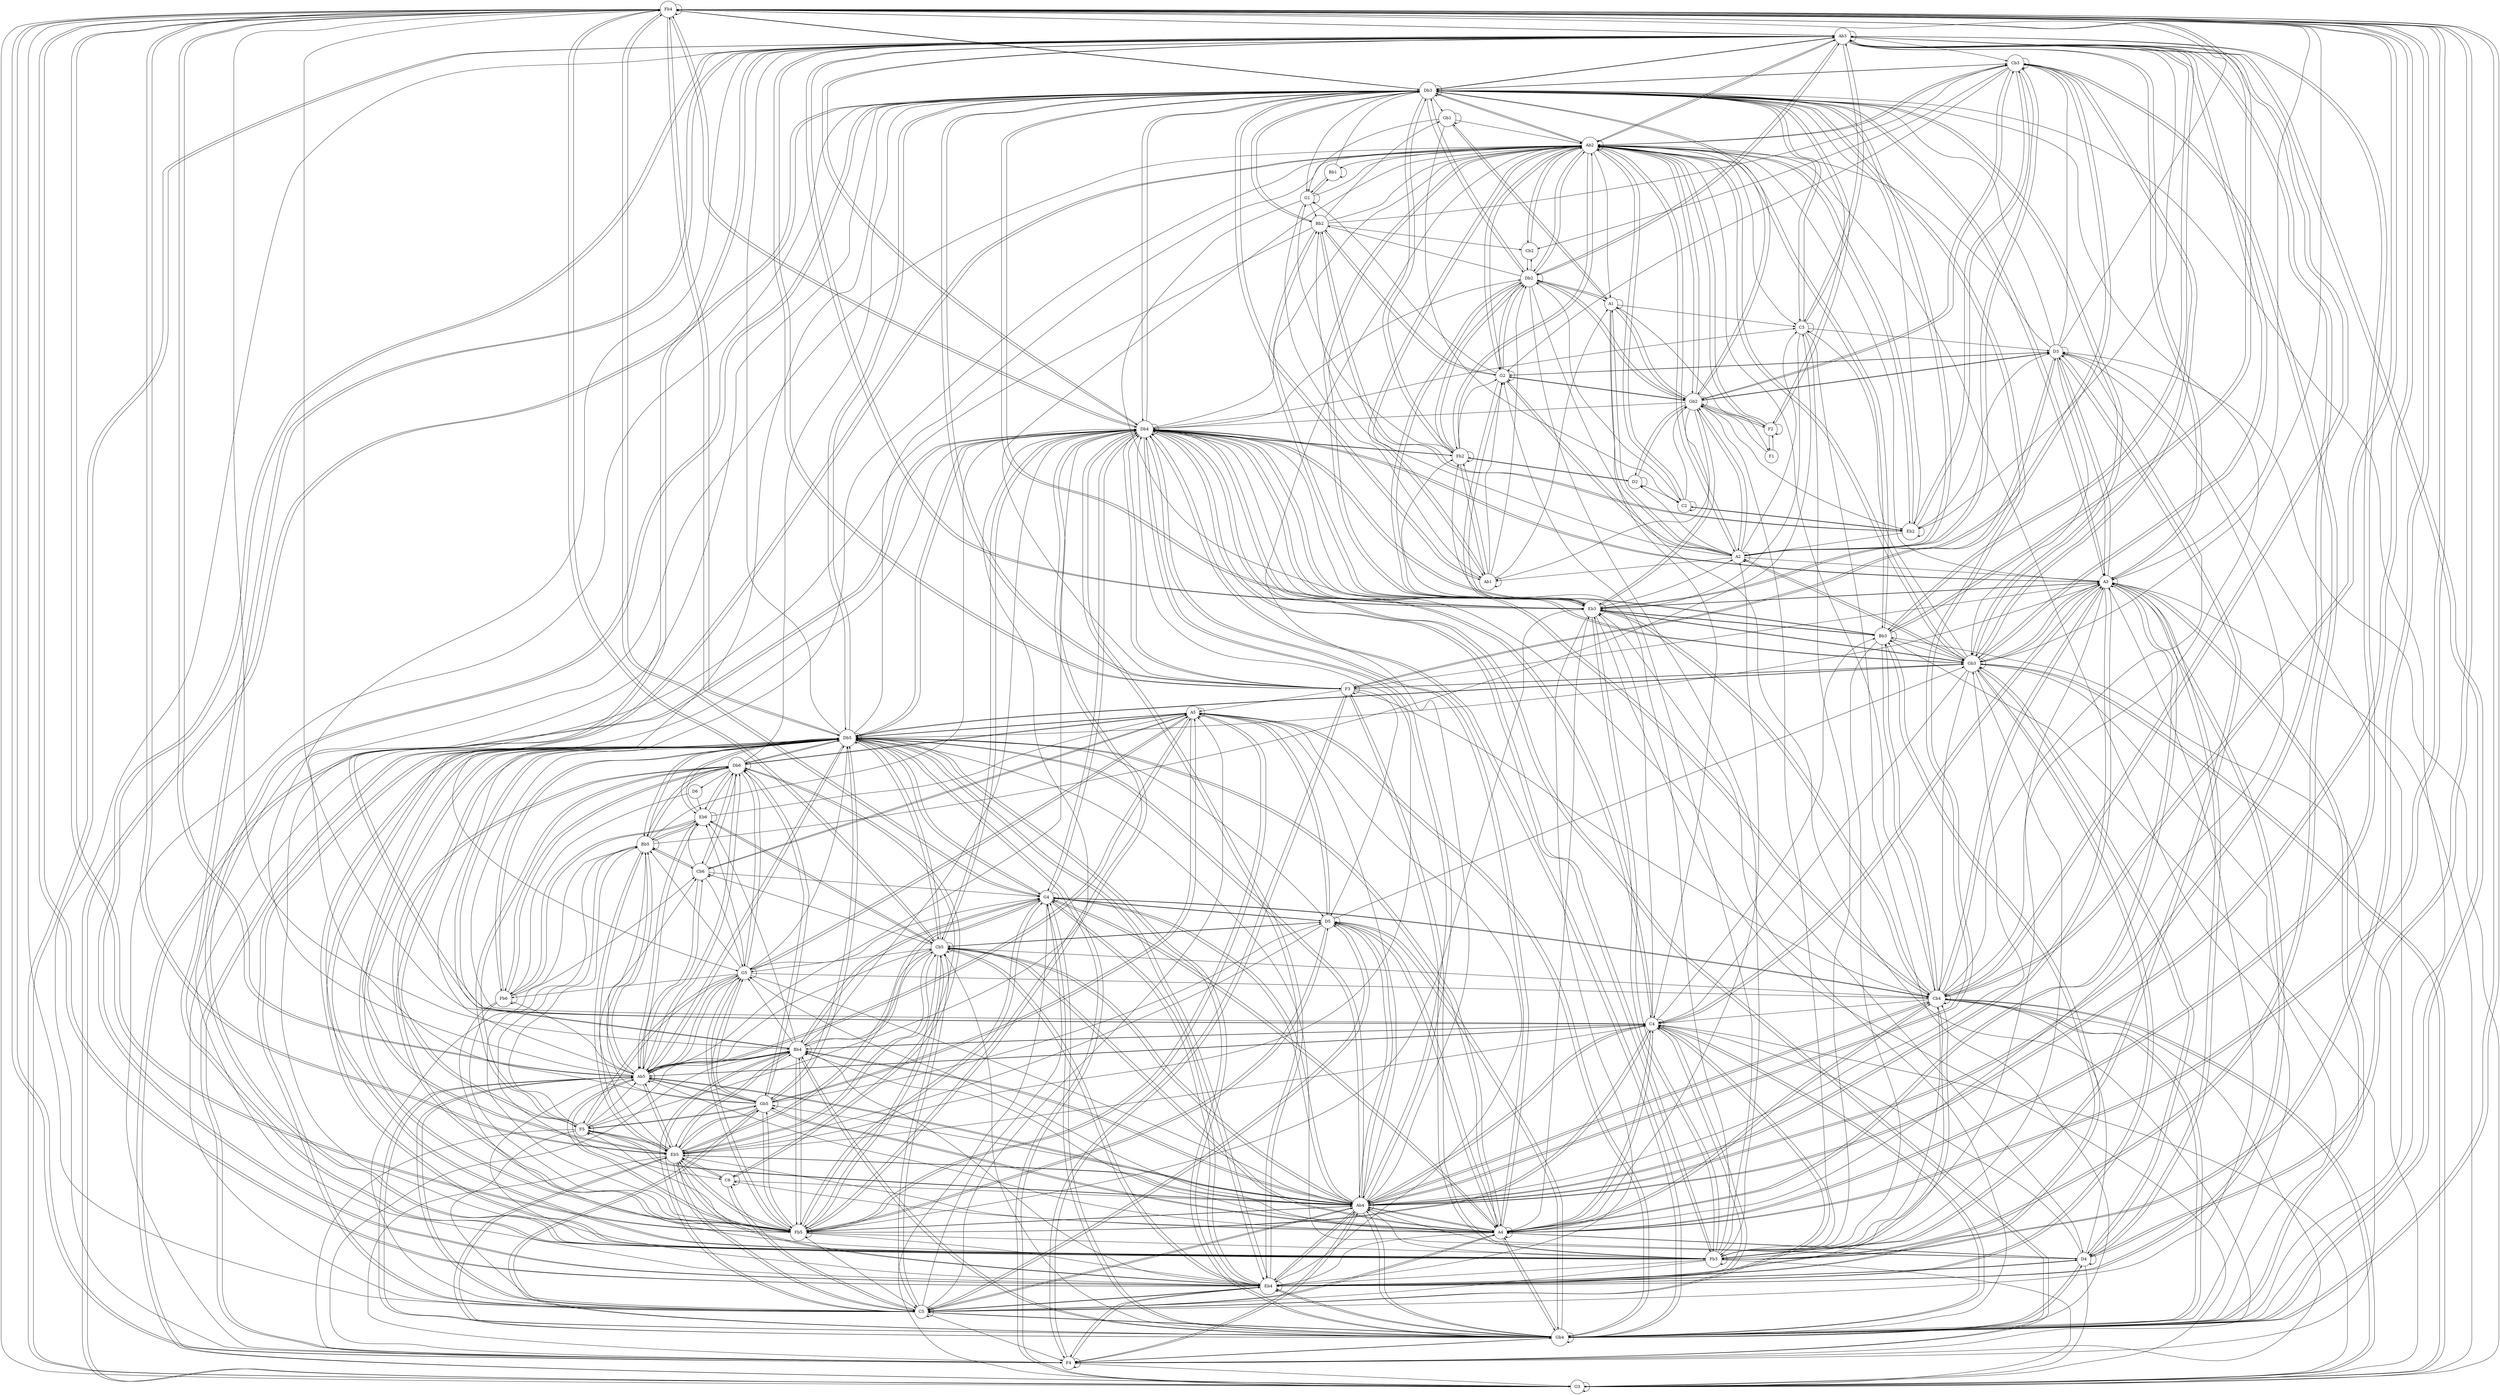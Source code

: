 digraph "" {
	graph [scale=3];
	node [shape=circle];
	edge [arrowsize=0.6,
		splines=curved
	];
	Fb4 -> Fb4	[key=0];
	Fb4 -> Ab3	[key=0];
	Fb4 -> A3	[key=0];
	Fb4 -> Db4	[key=0];
	Fb4 -> Cb4	[key=0];
	Fb4 -> G3	[key=0];
	Fb4 -> Db5	[key=0];
	Fb4 -> F4	[key=0];
	Fb4 -> G4	[key=0];
	Fb4 -> Ab4	[key=0];
	Fb4 -> Gb4	[key=0];
	Fb4 -> Fb5	[key=0];
	Fb4 -> Eb4	[key=0];
	Fb4 -> C5	[key=0];
	Fb4 -> Eb5	[key=0];
	Fb4 -> A4	[key=0];
	Fb4 -> Ab5	[key=0];
	Fb4 -> D4	[key=0];
	Fb4 -> Db3	[key=0];
	Fb4 -> Fb3	[key=0];
	Fb4 -> Gb3	[key=0];
	Fb4 -> Cb5	[key=0];
	Fb4 -> Bb3	[key=0];
	Fb4 -> Bb4	[key=0];
	Ab3 -> Fb4	[key=0];
	Ab3 -> Ab3	[key=0];
	Ab3 -> A3	[key=0];
	Ab3 -> Db4	[key=0];
	Ab3 -> Cb4	[key=0];
	Ab3 -> G3	[key=0];
	Ab3 -> Ab4	[key=0];
	Ab3 -> Gb4	[key=0];
	Ab3 -> Eb4	[key=0];
	Ab3 -> A4	[key=0];
	Ab3 -> Db3	[key=0];
	Ab3 -> Fb3	[key=0];
	Ab3 -> Gb3	[key=0];
	Ab3 -> Bb3	[key=0];
	Ab3 -> C3	[key=0];
	Ab3 -> C4	[key=0];
	Ab3 -> Ab2	[key=0];
	Ab3 -> F3	[key=0];
	Ab3 -> Db2	[key=0];
	Ab3 -> Eb3	[key=0];
	Ab3 -> Eb2	[key=0];
	Ab3 -> Cb3	[key=0];
	A3 -> Ab3	[key=0];
	A3 -> A3	[key=0];
	A3 -> Db4	[key=0];
	A3 -> Cb4	[key=0];
	A3 -> G3	[key=0];
	A3 -> Ab4	[key=0];
	A3 -> Gb4	[key=0];
	A3 -> Eb4	[key=0];
	A3 -> C5	[key=0];
	A3 -> A4	[key=0];
	A3 -> D4	[key=0];
	A3 -> Db3	[key=0];
	A3 -> Fb3	[key=0];
	A3 -> Gb3	[key=0];
	A3 -> C4	[key=0];
	A3 -> Ab2	[key=0];
	A3 -> Eb3	[key=0];
	A3 -> D3	[key=0];
	Db4 -> Fb4	[key=0];
	Db4 -> Ab3	[key=0];
	Db4 -> A3	[key=0];
	Db4 -> Db4	[key=0];
	Db4 -> Cb4	[key=0];
	Db4 -> G3	[key=0];
	Db4 -> Db5	[key=0];
	Db4 -> F4	[key=0];
	Db4 -> G4	[key=0];
	Db4 -> Ab4	[key=0];
	Db4 -> Gb4	[key=0];
	Db4 -> Fb5	[key=0];
	Db4 -> Eb4	[key=0];
	Db4 -> A4	[key=0];
	Db4 -> D4	[key=0];
	Db4 -> Db3	[key=0];
	Db4 -> Fb3	[key=0];
	Db4 -> Gb3	[key=0];
	Db4 -> Cb5	[key=0];
	Db4 -> Bb3	[key=0];
	Db4 -> C3	[key=0];
	Db4 -> C4	[key=0];
	Db4 -> Ab2	[key=0];
	Db4 -> F3	[key=0];
	Db4 -> Db2	[key=0];
	Db4 -> Eb3	[key=0];
	Db4 -> F5	[key=0];
	Db4 -> Fb2	[key=0];
	Cb4 -> Fb4	[key=0];
	Cb4 -> Ab3	[key=0];
	Cb4 -> A3	[key=0];
	Cb4 -> Db4	[key=0];
	Cb4 -> Cb4	[key=0];
	Cb4 -> G3	[key=0];
	Cb4 -> F4	[key=0];
	Cb4 -> G4	[key=0];
	Cb4 -> Ab4	[key=0];
	Cb4 -> Gb4	[key=0];
	Cb4 -> Eb4	[key=0];
	Cb4 -> A4	[key=0];
	Cb4 -> Db3	[key=0];
	Cb4 -> Cb5	[key=0];
	Cb4 -> Bb3	[key=0];
	Cb4 -> C4	[key=0];
	Cb4 -> Ab2	[key=0];
	Cb4 -> Eb3	[key=0];
	Cb4 -> D3	[key=0];
	G3 -> Ab3	[key=0];
	G3 -> Db4	[key=0];
	G3 -> Cb4	[key=0];
	G3 -> G3	[key=0];
	G3 -> Db5	[key=0];
	G3 -> Db3	[key=0];
	G3 -> Gb3	[key=0];
	G3 -> Bb3	[key=0];
	G3 -> C4	[key=0];
	G3 -> D3	[key=0];
	Db5 -> Fb4	[key=0];
	Db5 -> Ab3	[key=0];
	Db5 -> A3	[key=0];
	Db5 -> Db4	[key=0];
	Db5 -> G3	[key=0];
	Db5 -> Db5	[key=0];
	Db5 -> F4	[key=0];
	Db5 -> G4	[key=0];
	Db5 -> Ab4	[key=0];
	Db5 -> Gb4	[key=0];
	Db5 -> Fb5	[key=0];
	Db5 -> Eb4	[key=0];
	Db5 -> C5	[key=0];
	Db5 -> Eb5	[key=0];
	Db5 -> A4	[key=0];
	Db5 -> Ab5	[key=0];
	Db5 -> D4	[key=0];
	Db5 -> Db3	[key=0];
	Db5 -> Fb3	[key=0];
	Db5 -> Gb3	[key=0];
	Db5 -> Cb5	[key=0];
	Db5 -> Bb4	[key=0];
	Db5 -> C4	[key=0];
	Db5 -> Ab2	[key=0];
	Db5 -> F5	[key=0];
	Db5 -> Gb5	[key=0];
	Db5 -> D5	[key=0];
	Db5 -> A5	[key=0];
	Db5 -> Eb6	[key=0];
	Db5 -> Fb6	[key=0];
	Db5 -> Bb5	[key=0];
	Db5 -> Db6	[key=0];
	F4 -> Fb4	[key=0];
	F4 -> Ab3	[key=0];
	F4 -> Db4	[key=0];
	F4 -> G3	[key=0];
	F4 -> Db5	[key=0];
	F4 -> F4	[key=0];
	F4 -> Ab4	[key=0];
	F4 -> Gb4	[key=0];
	F4 -> Eb4	[key=0];
	F4 -> Bb3	[key=0];
	F4 -> Bb4	[key=0];
	F4 -> F3	[key=0];
	G4 -> Fb4	[key=0];
	G4 -> Db4	[key=0];
	G4 -> Cb4	[key=0];
	G4 -> G3	[key=0];
	G4 -> Db5	[key=0];
	G4 -> G4	[key=0];
	G4 -> Ab4	[key=0];
	G4 -> Gb4	[key=0];
	G4 -> Fb5	[key=0];
	G4 -> Eb4	[key=0];
	G4 -> Eb5	[key=0];
	G4 -> A4	[key=0];
	G4 -> Bb4	[key=0];
	G4 -> D5	[key=0];
	Ab4 -> Fb4	[key=0];
	Ab4 -> Ab3	[key=0];
	Ab4 -> A3	[key=0];
	Ab4 -> Db4	[key=0];
	Ab4 -> Cb4	[key=0];
	Ab4 -> Db5	[key=0];
	Ab4 -> F4	[key=0];
	Ab4 -> G4	[key=0];
	Ab4 -> Ab4	[key=0];
	Ab4 -> Gb4	[key=0];
	Ab4 -> Fb5	[key=0];
	Ab4 -> Eb4	[key=0];
	Ab4 -> C5	[key=0];
	Ab4 -> Eb5	[key=0];
	Ab4 -> A4	[key=0];
	Ab4 -> Ab5	[key=0];
	Ab4 -> Db3	[key=0];
	Ab4 -> Gb3	[key=0];
	Ab4 -> Cb5	[key=0];
	Ab4 -> Bb4	[key=0];
	Ab4 -> C4	[key=0];
	Ab4 -> Ab2	[key=0];
	Ab4 -> F5	[key=0];
	Ab4 -> Gb5	[key=0];
	Ab4 -> D5	[key=0];
	Ab4 -> A5	[key=0];
	Gb4 -> Fb4	[key=0];
	Gb4 -> Ab3	[key=0];
	Gb4 -> A3	[key=0];
	Gb4 -> Db4	[key=0];
	Gb4 -> Cb4	[key=0];
	Gb4 -> Db5	[key=0];
	Gb4 -> F4	[key=0];
	Gb4 -> G4	[key=0];
	Gb4 -> Ab4	[key=0];
	Gb4 -> Gb4	[key=0];
	Gb4 -> Eb4	[key=0];
	Gb4 -> C5	[key=0];
	Gb4 -> Eb5	[key=0];
	Gb4 -> A4	[key=0];
	Gb4 -> Ab5	[key=0];
	Gb4 -> D4	[key=0];
	Gb4 -> Db3	[key=0];
	Gb4 -> Cb5	[key=0];
	Gb4 -> Bb4	[key=0];
	Gb4 -> C4	[key=0];
	Gb4 -> Ab2	[key=0];
	Gb4 -> Eb3	[key=0];
	Gb4 -> D3	[key=0];
	Gb4 -> Gb5	[key=0];
	Gb4 -> D5	[key=0];
	Gb4 -> A5	[key=0];
	Fb5 -> Fb4	[key=0];
	Fb5 -> Db4	[key=0];
	Fb5 -> Db5	[key=0];
	Fb5 -> G4	[key=0];
	Fb5 -> Ab4	[key=0];
	Fb5 -> Fb5	[key=0];
	Fb5 -> Eb4	[key=0];
	Fb5 -> C5	[key=0];
	Fb5 -> Eb5	[key=0];
	Fb5 -> Ab5	[key=0];
	Fb5 -> Fb3	[key=0];
	Fb5 -> Cb5	[key=0];
	Fb5 -> Bb4	[key=0];
	Fb5 -> C4	[key=0];
	Fb5 -> Eb3	[key=0];
	Fb5 -> F5	[key=0];
	Fb5 -> Gb5	[key=0];
	Fb5 -> D5	[key=0];
	Fb5 -> A5	[key=0];
	Fb5 -> G5	[key=0];
	Fb5 -> Bb5	[key=0];
	Fb5 -> Db6	[key=0];
	Eb4 -> Fb4	[key=0];
	Eb4 -> Ab3	[key=0];
	Eb4 -> A3	[key=0];
	Eb4 -> Db4	[key=0];
	Eb4 -> Cb4	[key=0];
	Eb4 -> Db5	[key=0];
	Eb4 -> F4	[key=0];
	Eb4 -> G4	[key=0];
	Eb4 -> Ab4	[key=0];
	Eb4 -> Gb4	[key=0];
	Eb4 -> Eb4	[key=0];
	Eb4 -> C5	[key=0];
	Eb4 -> Eb5	[key=0];
	Eb4 -> Ab5	[key=0];
	Eb4 -> D4	[key=0];
	Eb4 -> Gb3	[key=0];
	Eb4 -> Cb5	[key=0];
	Eb4 -> Bb3	[key=0];
	Eb4 -> Bb4	[key=0];
	Eb4 -> C4	[key=0];
	C5 -> Db4	[key=0];
	C5 -> Db5	[key=0];
	C5 -> F4	[key=0];
	C5 -> G4	[key=0];
	C5 -> Ab4	[key=0];
	C5 -> Gb4	[key=0];
	C5 -> Eb4	[key=0];
	C5 -> C5	[key=0];
	C5 -> Eb5	[key=0];
	C5 -> A4	[key=0];
	C5 -> Ab5	[key=0];
	C5 -> Cb5	[key=0];
	C5 -> Bb4	[key=0];
	C5 -> C4	[key=0];
	C5 -> D5	[key=0];
	C5 -> A5	[key=0];
	C5 -> C6	[key=0];
	Eb5 -> Fb4	[key=0];
	Eb5 -> Db4	[key=0];
	Eb5 -> Db5	[key=0];
	Eb5 -> F4	[key=0];
	Eb5 -> G4	[key=0];
	Eb5 -> Ab4	[key=0];
	Eb5 -> Gb4	[key=0];
	Eb5 -> Fb5	[key=0];
	Eb5 -> Eb4	[key=0];
	Eb5 -> C5	[key=0];
	Eb5 -> Eb5	[key=0];
	Eb5 -> A4	[key=0];
	Eb5 -> Ab5	[key=0];
	Eb5 -> Cb5	[key=0];
	Eb5 -> Bb4	[key=0];
	Eb5 -> C4	[key=0];
	Eb5 -> F5	[key=0];
	Eb5 -> Gb5	[key=0];
	Eb5 -> C6	[key=0];
	Eb5 -> Cb6	[key=0];
	Eb5 -> Bb5	[key=0];
	A4 -> Fb4	[key=0];
	A4 -> Ab3	[key=0];
	A4 -> A3	[key=0];
	A4 -> Db4	[key=0];
	A4 -> Cb4	[key=0];
	A4 -> Db5	[key=0];
	A4 -> G4	[key=0];
	A4 -> Ab4	[key=0];
	A4 -> Gb4	[key=0];
	A4 -> Eb4	[key=0];
	A4 -> C5	[key=0];
	A4 -> A4	[key=0];
	A4 -> D4	[key=0];
	A4 -> Cb5	[key=0];
	A4 -> Bb4	[key=0];
	A4 -> C4	[key=0];
	A4 -> Eb3	[key=0];
	A4 -> D3	[key=0];
	A4 -> Gb5	[key=0];
	A4 -> D5	[key=0];
	A4 -> G5	[key=0];
	A4 -> A2	[key=0];
	A4 -> C6	[key=0];
	Ab5 -> Fb4	[key=0];
	Ab5 -> Ab3	[key=0];
	Ab5 -> Db4	[key=0];
	Ab5 -> Db5	[key=0];
	Ab5 -> Ab4	[key=0];
	Ab5 -> Gb4	[key=0];
	Ab5 -> Fb5	[key=0];
	Ab5 -> C5	[key=0];
	Ab5 -> Eb5	[key=0];
	Ab5 -> A4	[key=0];
	Ab5 -> Ab5	[key=0];
	Ab5 -> Cb5	[key=0];
	Ab5 -> Bb4	[key=0];
	Ab5 -> C4	[key=0];
	Ab5 -> Ab2	[key=0];
	Ab5 -> Gb5	[key=0];
	Ab5 -> A5	[key=0];
	Ab5 -> G5	[key=0];
	Ab5 -> Cb6	[key=0];
	Ab5 -> Eb6	[key=0];
	Ab5 -> Bb5	[key=0];
	Ab5 -> Db6	[key=0];
	D4 -> Fb4	[key=0];
	D4 -> A3	[key=0];
	D4 -> Cb4	[key=0];
	D4 -> G3	[key=0];
	D4 -> Ab4	[key=0];
	D4 -> Gb4	[key=0];
	D4 -> Eb4	[key=0];
	D4 -> A4	[key=0];
	D4 -> D4	[key=0];
	D4 -> Gb3	[key=0];
	D4 -> C4	[key=0];
	Db3 -> Fb4	[key=0];
	Db3 -> Ab3	[key=0];
	Db3 -> A3	[key=0];
	Db3 -> Db4	[key=0];
	Db3 -> G3	[key=0];
	Db3 -> Db5	[key=0];
	Db3 -> F4	[key=0];
	Db3 -> Ab4	[key=0];
	Db3 -> Db3	[key=0];
	Db3 -> Fb3	[key=0];
	Db3 -> Gb3	[key=0];
	Db3 -> C3	[key=0];
	Db3 -> Ab2	[key=0];
	Db3 -> F3	[key=0];
	Db3 -> Db2	[key=0];
	Db3 -> Eb3	[key=0];
	Db3 -> Eb2	[key=0];
	Db3 -> Cb3	[key=0];
	Db3 -> Fb2	[key=0];
	Db3 -> G5	[key=0];
	Db3 -> A2	[key=0];
	Db3 -> Ab1	[key=0];
	Db3 -> Gb2	[key=0];
	Db3 -> F2	[key=0];
	Db3 -> Bb2	[key=0];
	Db3 -> G1	[key=0];
	Db3 -> Gb1	[key=0];
	Fb3 -> Fb4	[key=0];
	Fb3 -> Ab3	[key=0];
	Fb3 -> Db4	[key=0];
	Fb3 -> Cb4	[key=0];
	Fb3 -> G3	[key=0];
	Fb3 -> Db5	[key=0];
	Fb3 -> Ab4	[key=0];
	Fb3 -> Eb4	[key=0];
	Fb3 -> C5	[key=0];
	Fb3 -> Db3	[key=0];
	Fb3 -> Fb3	[key=0];
	Fb3 -> Ab2	[key=0];
	Fb3 -> F3	[key=0];
	Fb3 -> Eb3	[key=0];
	Fb3 -> Cb3	[key=0];
	Fb3 -> Fb2	[key=0];
	Fb3 -> D3	[key=0];
	Fb3 -> G2	[key=0];
	Fb3 -> Gb2	[key=0];
	Gb3 -> Ab3	[key=0];
	Gb3 -> A3	[key=0];
	Gb3 -> Db4	[key=0];
	Gb3 -> Cb4	[key=0];
	Gb3 -> G3	[key=0];
	Gb3 -> Db5	[key=0];
	Gb3 -> Gb4	[key=0];
	Gb3 -> Eb4	[key=0];
	Gb3 -> D4	[key=0];
	Gb3 -> Db3	[key=0];
	Gb3 -> Fb3	[key=0];
	Gb3 -> Gb3	[key=0];
	Gb3 -> C3	[key=0];
	Gb3 -> C4	[key=0];
	Gb3 -> Ab2	[key=0];
	Gb3 -> F3	[key=0];
	Gb3 -> Eb3	[key=0];
	Gb3 -> Cb3	[key=0];
	Gb3 -> A2	[key=0];
	Cb5 -> Fb4	[key=0];
	Cb5 -> Db4	[key=0];
	Cb5 -> Db5	[key=0];
	Cb5 -> Ab4	[key=0];
	Cb5 -> Fb5	[key=0];
	Cb5 -> Eb4	[key=0];
	Cb5 -> C5	[key=0];
	Cb5 -> Eb5	[key=0];
	Cb5 -> A4	[key=0];
	Cb5 -> Cb5	[key=0];
	Cb5 -> Bb4	[key=0];
	Cb5 -> D5	[key=0];
	Cb5 -> G5	[key=0];
	Cb5 -> Cb6	[key=0];
	Cb5 -> Eb6	[key=0];
	Bb3 -> Fb4	[key=0];
	Bb3 -> Ab3	[key=0];
	Bb3 -> Db4	[key=0];
	Bb3 -> Cb4	[key=0];
	Bb3 -> Eb4	[key=0];
	Bb3 -> Fb3	[key=0];
	Bb3 -> Gb3	[key=0];
	Bb3 -> Bb3	[key=0];
	Bb3 -> Ab2	[key=0];
	Bb3 -> Eb3	[key=0];
	Bb4 -> Db4	[key=0];
	Bb4 -> Db5	[key=0];
	Bb4 -> G4	[key=0];
	Bb4 -> Ab4	[key=0];
	Bb4 -> Gb4	[key=0];
	Bb4 -> Fb5	[key=0];
	Bb4 -> C5	[key=0];
	Bb4 -> Eb5	[key=0];
	Bb4 -> Ab5	[key=0];
	Bb4 -> Cb5	[key=0];
	Bb4 -> Bb4	[key=0];
	Bb4 -> C4	[key=0];
	Bb4 -> G5	[key=0];
	Bb4 -> Eb6	[key=0];
	C3 -> Ab3	[key=0];
	C3 -> Gb4	[key=0];
	C3 -> Db3	[key=0];
	C3 -> Fb3	[key=0];
	C3 -> C3	[key=0];
	C3 -> Eb3	[key=0];
	C3 -> D3	[key=0];
	C4 -> Fb4	[key=0];
	C4 -> Ab3	[key=0];
	C4 -> A3	[key=0];
	C4 -> Db4	[key=0];
	C4 -> Ab4	[key=0];
	C4 -> Gb4	[key=0];
	C4 -> Fb5	[key=0];
	C4 -> Eb4	[key=0];
	C4 -> C5	[key=0];
	C4 -> A4	[key=0];
	C4 -> Ab5	[key=0];
	C4 -> Bb3	[key=0];
	C4 -> Bb4	[key=0];
	C4 -> C4	[key=0];
	C4 -> Eb3	[key=0];
	Ab2 -> Ab3	[key=0];
	Ab2 -> Eb4	[key=0];
	Ab2 -> Db3	[key=0];
	Ab2 -> Fb3	[key=0];
	Ab2 -> Gb3	[key=0];
	Ab2 -> Bb3	[key=0];
	Ab2 -> C3	[key=0];
	Ab2 -> Ab2	[key=0];
	Ab2 -> Db2	[key=0];
	Ab2 -> Eb3	[key=0];
	Ab2 -> Eb2	[key=0];
	Ab2 -> Cb3	[key=0];
	Ab2 -> Fb2	[key=0];
	Ab2 -> A2	[key=0];
	Ab2 -> G2	[key=0];
	Ab2 -> C2	[key=0];
	Ab2 -> Ab1	[key=0];
	Ab2 -> Gb2	[key=0];
	Ab2 -> F2	[key=0];
	Ab2 -> Cb2	[key=0];
	Ab2 -> A1	[key=0];
	Ab2 -> Bb1	[key=0];
	F3 -> Ab3	[key=0];
	F3 -> A3	[key=0];
	F3 -> Db4	[key=0];
	F3 -> Cb4	[key=0];
	F3 -> F4	[key=0];
	F3 -> Db3	[key=0];
	F3 -> Fb3	[key=0];
	F3 -> Gb3	[key=0];
	F3 -> Ab2	[key=0];
	F3 -> F3	[key=0];
	F3 -> D3	[key=0];
	F3 -> D5	[key=0];
	F3 -> A5	[key=0];
	Db2 -> Ab3	[key=0];
	Db2 -> F4	[key=0];
	Db2 -> Db3	[key=0];
	Db2 -> Fb3	[key=0];
	Db2 -> Ab2	[key=0];
	Db2 -> Db2	[key=0];
	Db2 -> Eb3	[key=0];
	Db2 -> Fb2	[key=0];
	Db2 -> G2	[key=0];
	Db2 -> Gb2	[key=0];
	Db2 -> Cb2	[key=0];
	Db2 -> A1	[key=0];
	Db2 -> Bb2	[key=0];
	Eb3 -> Ab3	[key=0];
	Eb3 -> A3	[key=0];
	Eb3 -> Cb4	[key=0];
	Eb3 -> G3	[key=0];
	Eb3 -> Eb4	[key=0];
	Eb3 -> Db3	[key=0];
	Eb3 -> Fb3	[key=0];
	Eb3 -> Gb3	[key=0];
	Eb3 -> Bb3	[key=0];
	Eb3 -> Ab2	[key=0];
	Eb3 -> Db2	[key=0];
	Eb3 -> Eb3	[key=0];
	Eb3 -> Cb3	[key=0];
	Eb3 -> Fb2	[key=0];
	Eb3 -> A2	[key=0];
	Eb3 -> G2	[key=0];
	Eb3 -> Gb2	[key=0];
	Eb3 -> Bb2	[key=0];
	Eb2 -> Ab2	[key=0];
	Eb2 -> Eb2	[key=0];
	Eb2 -> Cb3	[key=0];
	Eb2 -> D3	[key=0];
	Eb2 -> A2	[key=0];
	Eb2 -> C2	[key=0];
	Eb2 -> Bb2	[key=0];
	Cb3 -> Db3	[key=0];
	Cb3 -> Fb3	[key=0];
	Cb3 -> Gb3	[key=0];
	Cb3 -> Ab2	[key=0];
	Cb3 -> Eb3	[key=0];
	Cb3 -> Eb2	[key=0];
	Cb3 -> Cb3	[key=0];
	Cb3 -> A2	[key=0];
	Cb3 -> G2	[key=0];
	Cb3 -> Gb2	[key=0];
	Cb3 -> Cb2	[key=0];
	F5 -> Db5	[key=0];
	F5 -> F4	[key=0];
	F5 -> Ab4	[key=0];
	F5 -> C5	[key=0];
	F5 -> Eb5	[key=0];
	F5 -> Ab5	[key=0];
	F5 -> Bb4	[key=0];
	F5 -> F5	[key=0];
	F5 -> Gb5	[key=0];
	F5 -> G5	[key=0];
	F5 -> Bb5	[key=0];
	F5 -> Db6	[key=0];
	Fb2 -> Db4	[key=0];
	Fb2 -> Db3	[key=0];
	Fb2 -> Ab2	[key=0];
	Fb2 -> Db2	[key=0];
	Fb2 -> Fb2	[key=0];
	Fb2 -> G2	[key=0];
	Fb2 -> Ab1	[key=0];
	Fb2 -> G1	[key=0];
	Fb2 -> D2	[key=0];
	D3 -> Fb4	[key=0];
	D3 -> A3	[key=0];
	D3 -> Db3	[key=0];
	D3 -> Fb3	[key=0];
	D3 -> Gb3	[key=0];
	D3 -> Ab2	[key=0];
	D3 -> F3	[key=0];
	D3 -> Cb3	[key=0];
	D3 -> D3	[key=0];
	D3 -> G2	[key=0];
	D3 -> Gb2	[key=0];
	Gb5 -> Db5	[key=0];
	Gb5 -> Gb4	[key=0];
	Gb5 -> Fb5	[key=0];
	Gb5 -> Eb5	[key=0];
	Gb5 -> A4	[key=0];
	Gb5 -> Ab5	[key=0];
	Gb5 -> Db3	[key=0];
	Gb5 -> F5	[key=0];
	Gb5 -> Gb5	[key=0];
	Gb5 -> D5	[key=0];
	Gb5 -> A5	[key=0];
	Gb5 -> G5	[key=0];
	Gb5 -> Bb5	[key=0];
	Gb5 -> Db6	[key=0];
	D5 -> G4	[key=0];
	D5 -> Ab4	[key=0];
	D5 -> Gb4	[key=0];
	D5 -> Fb5	[key=0];
	D5 -> C5	[key=0];
	D5 -> Eb5	[key=0];
	D5 -> A4	[key=0];
	D5 -> Gb3	[key=0];
	D5 -> Cb5	[key=0];
	D5 -> D5	[key=0];
	D5 -> A5	[key=0];
	A5 -> Db5	[key=0];
	A5 -> Gb4	[key=0];
	A5 -> Fb5	[key=0];
	A5 -> Eb4	[key=0];
	A5 -> Ab5	[key=0];
	A5 -> Gb5	[key=0];
	A5 -> D5	[key=0];
	A5 -> A5	[key=0];
	A5 -> G5	[key=0];
	A5 -> Cb6	[key=0];
	A5 -> Db6	[key=0];
	G5 -> Cb4	[key=0];
	G5 -> Db5	[key=0];
	G5 -> G4	[key=0];
	G5 -> Ab4	[key=0];
	G5 -> Fb5	[key=0];
	G5 -> Ab5	[key=0];
	G5 -> F5	[key=0];
	G5 -> Gb5	[key=0];
	G5 -> A5	[key=0];
	G5 -> G5	[key=0];
	G5 -> Eb6	[key=0];
	G5 -> Fb6	[key=0];
	G5 -> Bb5	[key=0];
	G5 -> Db6	[key=0];
	A2 -> A3	[key=0];
	A2 -> Db3	[key=0];
	A2 -> Gb3	[key=0];
	A2 -> C3	[key=0];
	A2 -> Ab2	[key=0];
	A2 -> Cb3	[key=0];
	A2 -> A2	[key=0];
	A2 -> G2	[key=0];
	A2 -> Ab1	[key=0];
	A2 -> Gb2	[key=0];
	A2 -> A1	[key=0];
	A2 -> Bb2	[key=0];
	A2 -> D2	[key=0];
	C6 -> Ab4	[key=0];
	C6 -> C5	[key=0];
	C6 -> Eb5	[key=0];
	C6 -> C6	[key=0];
	C6 -> Db6	[key=0];
	Cb6 -> G4	[key=0];
	Cb6 -> Ab5	[key=0];
	Cb6 -> A5	[key=0];
	Cb6 -> G5	[key=0];
	Cb6 -> Cb6	[key=0];
	Cb6 -> Eb6	[key=0];
	Cb6 -> Bb5	[key=0];
	Cb6 -> Db6	[key=0];
	Eb6 -> Db5	[key=0];
	Eb6 -> Ab5	[key=0];
	Eb6 -> Cb5	[key=0];
	Eb6 -> A5	[key=0];
	Eb6 -> Eb6	[key=0];
	Eb6 -> Fb6	[key=0];
	Eb6 -> Bb5	[key=0];
	Eb6 -> Db6	[key=0];
	Fb6 -> Db5	[key=0];
	Fb6 -> Fb5	[key=0];
	Fb6 -> Ab5	[key=0];
	Fb6 -> Fb3	[key=0];
	Fb6 -> Cb6	[key=0];
	Fb6 -> Eb6	[key=0];
	Fb6 -> Fb6	[key=0];
	Fb6 -> Db6	[key=0];
	Bb5 -> Db4	[key=0];
	Bb5 -> Db5	[key=0];
	Bb5 -> C5	[key=0];
	Bb5 -> Eb5	[key=0];
	Bb5 -> Ab5	[key=0];
	Bb5 -> C3	[key=0];
	Bb5 -> C6	[key=0];
	Bb5 -> Cb6	[key=0];
	Bb5 -> Eb6	[key=0];
	Bb5 -> Bb5	[key=0];
	Bb5 -> Db6	[key=0];
	Db6 -> Db5	[key=0];
	Db6 -> Fb5	[key=0];
	Db6 -> Ab5	[key=0];
	Db6 -> Db3	[key=0];
	Db6 -> F5	[key=0];
	Db6 -> Gb5	[key=0];
	Db6 -> A5	[key=0];
	Db6 -> G5	[key=0];
	Db6 -> C6	[key=0];
	Db6 -> Cb6	[key=0];
	Db6 -> Eb6	[key=0];
	Db6 -> Fb6	[key=0];
	Db6 -> Bb5	[key=0];
	Db6 -> Db6	[key=0];
	Db6 -> D6	[key=0];
	G2 -> Ab2	[key=0];
	G2 -> Db2	[key=0];
	G2 -> Eb3	[key=0];
	G2 -> D3	[key=0];
	G2 -> A2	[key=0];
	G2 -> G2	[key=0];
	G2 -> Gb2	[key=0];
	G2 -> Bb2	[key=0];
	G2 -> G1	[key=0];
	C2 -> Ab2	[key=0];
	C2 -> Db2	[key=0];
	C2 -> Eb2	[key=0];
	C2 -> C2	[key=0];
	C2 -> Gb2	[key=0];
	Ab1 -> Db3	[key=0];
	Ab1 -> Ab2	[key=0];
	Ab1 -> Db2	[key=0];
	Ab1 -> Fb2	[key=0];
	Ab1 -> G2	[key=0];
	Ab1 -> Ab1	[key=0];
	Ab1 -> A1	[key=0];
	Gb2 -> Db4	[key=0];
	Gb2 -> Db3	[key=0];
	Gb2 -> Ab2	[key=0];
	Gb2 -> Db2	[key=0];
	Gb2 -> Eb3	[key=0];
	Gb2 -> Eb2	[key=0];
	Gb2 -> Cb3	[key=0];
	Gb2 -> D3	[key=0];
	Gb2 -> A2	[key=0];
	Gb2 -> G2	[key=0];
	Gb2 -> Ab1	[key=0];
	Gb2 -> Gb2	[key=0];
	Gb2 -> F2	[key=0];
	Gb2 -> A1	[key=0];
	Gb2 -> D2	[key=0];
	F2 -> Db3	[key=0];
	F2 -> Ab2	[key=0];
	F2 -> Gb2	[key=0];
	F2 -> F2	[key=0];
	F2 -> F1	[key=0];
	Cb2 -> Ab2	[key=0];
	Cb2 -> Db2	[key=0];
	A1 -> C3	[key=0];
	A1 -> C4	[key=0];
	A1 -> Db2	[key=0];
	A1 -> A2	[key=0];
	A1 -> Gb2	[key=0];
	A1 -> A1	[key=0];
	A1 -> Gb1	[key=0];
	A1 -> F1	[key=0];
	Bb1 -> Db3	[key=0];
	Bb1 -> Bb1	[key=0];
	Bb1 -> G1	[key=0];
	Bb2 -> Db3	[key=0];
	Bb2 -> Fb3	[key=0];
	Bb2 -> Ab2	[key=0];
	Bb2 -> Eb3	[key=0];
	Bb2 -> Eb2	[key=0];
	Bb2 -> Cb3	[key=0];
	Bb2 -> G2	[key=0];
	Bb2 -> Cb2	[key=0];
	Bb2 -> Gb1	[key=0];
	G1 -> Ab2	[key=0];
	G1 -> Eb3	[key=0];
	G1 -> Ab1	[key=0];
	G1 -> Bb1	[key=0];
	G1 -> Bb2	[key=0];
	G1 -> G1	[key=0];
	Gb1 -> Ab2	[key=0];
	Gb1 -> C2	[key=0];
	Gb1 -> A1	[key=0];
	Gb1 -> G1	[key=0];
	Gb1 -> Gb1	[key=0];
	D6 -> Eb6	[key=0];
	D6 -> Fb6	[key=0];
	D2 -> Fb2	[key=0];
	D2 -> C2	[key=0];
	D2 -> Gb2	[key=0];
	D2 -> D2	[key=0];
	F1 -> Gb2	[key=0];
	F1 -> F2	[key=0];
}
